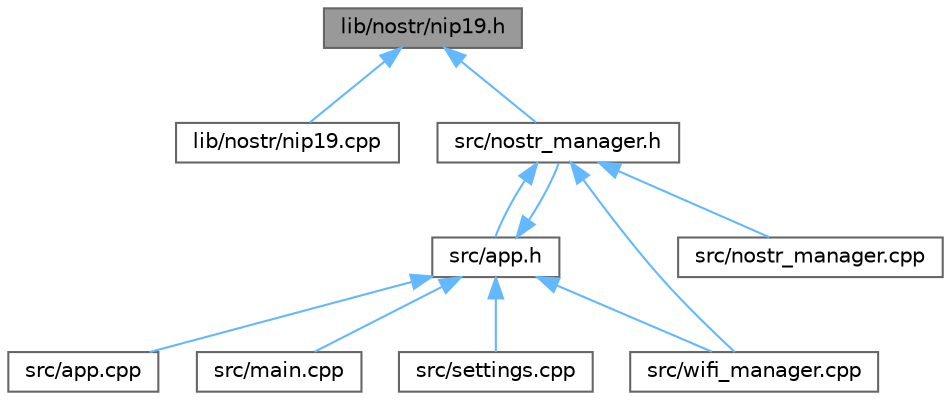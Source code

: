 digraph "lib/nostr/nip19.h"
{
 // LATEX_PDF_SIZE
  bgcolor="transparent";
  edge [fontname=Helvetica,fontsize=10,labelfontname=Helvetica,labelfontsize=10];
  node [fontname=Helvetica,fontsize=10,shape=box,height=0.2,width=0.4];
  Node1 [label="lib/nostr/nip19.h",height=0.2,width=0.4,color="gray40", fillcolor="grey60", style="filled", fontcolor="black",tooltip=" "];
  Node1 -> Node2 [dir="back",color="steelblue1",style="solid"];
  Node2 [label="lib/nostr/nip19.cpp",height=0.2,width=0.4,color="grey40", fillcolor="white", style="filled",URL="$nip19_8cpp.html",tooltip=" "];
  Node1 -> Node3 [dir="back",color="steelblue1",style="solid"];
  Node3 [label="src/nostr_manager.h",height=0.2,width=0.4,color="grey40", fillcolor="white", style="filled",URL="$nostr__manager_8h.html",tooltip=" "];
  Node3 -> Node4 [dir="back",color="steelblue1",style="solid"];
  Node4 [label="src/app.h",height=0.2,width=0.4,color="grey40", fillcolor="white", style="filled",URL="$app_8h.html",tooltip=" "];
  Node4 -> Node5 [dir="back",color="steelblue1",style="solid"];
  Node5 [label="src/app.cpp",height=0.2,width=0.4,color="grey40", fillcolor="white", style="filled",URL="$app_8cpp.html",tooltip=" "];
  Node4 -> Node6 [dir="back",color="steelblue1",style="solid"];
  Node6 [label="src/main.cpp",height=0.2,width=0.4,color="grey40", fillcolor="white", style="filled",URL="$main_8cpp.html",tooltip="Main application entry point Nostriot device."];
  Node4 -> Node3 [dir="back",color="steelblue1",style="solid"];
  Node4 -> Node7 [dir="back",color="steelblue1",style="solid"];
  Node7 [label="src/settings.cpp",height=0.2,width=0.4,color="grey40", fillcolor="white", style="filled",URL="$settings_8cpp.html",tooltip=" "];
  Node4 -> Node8 [dir="back",color="steelblue1",style="solid"];
  Node8 [label="src/wifi_manager.cpp",height=0.2,width=0.4,color="grey40", fillcolor="white", style="filled",URL="$wifi__manager_8cpp.html",tooltip=" "];
  Node3 -> Node9 [dir="back",color="steelblue1",style="solid"];
  Node9 [label="src/nostr_manager.cpp",height=0.2,width=0.4,color="grey40", fillcolor="white", style="filled",URL="$nostr__manager_8cpp.html",tooltip=" "];
  Node3 -> Node8 [dir="back",color="steelblue1",style="solid"];
}
